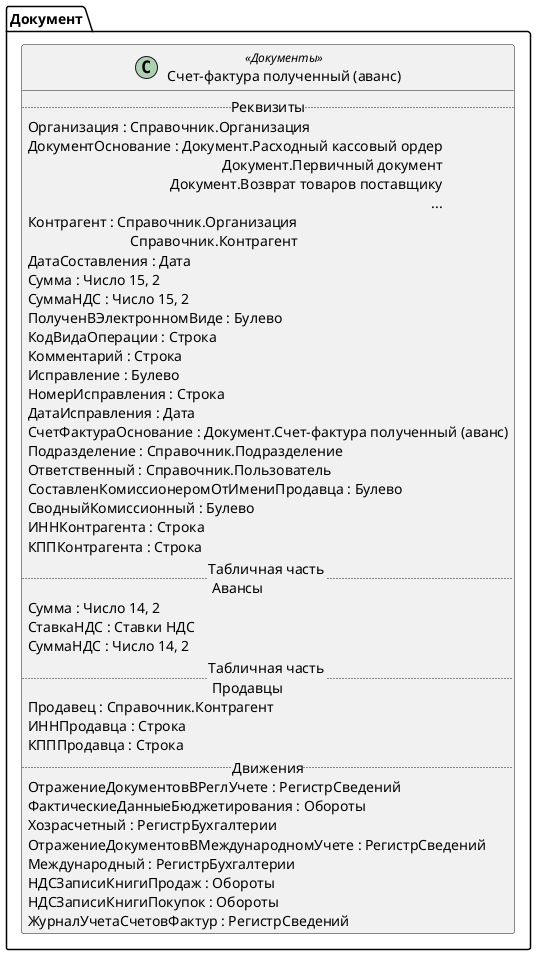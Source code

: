 ﻿@startuml СчетФактураПолученныйАванс
'!include templates.wsd
'..\include templates.wsd
class Документ.СчетФактураПолученныйАванс as "Счет-фактура полученный (аванс)" <<Документы>>
{
..Реквизиты..
Организация : Справочник.Организация
ДокументОснование : Документ.Расходный кассовый ордер\rДокумент.Первичный документ\rДокумент.Возврат товаров поставщику\r...
Контрагент : Справочник.Организация\rСправочник.Контрагент
ДатаСоставления : Дата
Сумма : Число 15, 2
СуммаНДС : Число 15, 2
ПолученВЭлектронномВиде : Булево
КодВидаОперации : Строка
Комментарий : Строка
Исправление : Булево
НомерИсправления : Строка
ДатаИсправления : Дата
СчетФактураОснование : Документ.Счет-фактура полученный (аванс)
Подразделение : Справочник.Подразделение
Ответственный : Справочник.Пользователь
СоставленКомиссионеромОтИмениПродавца : Булево
СводныйКомиссионный : Булево
ИННКонтрагента : Строка
КППКонтрагента : Строка
..Табличная часть \n Авансы..
Сумма : Число 14, 2
СтавкаНДС : Ставки НДС
СуммаНДС : Число 14, 2
..Табличная часть \n Продавцы..
Продавец : Справочник.Контрагент
ИННПродавца : Строка
КПППродавца : Строка
..Движения..
ОтражениеДокументовВРеглУчете : РегистрСведений
ФактическиеДанныеБюджетирования : Обороты
Хозрасчетный : РегистрБухгалтерии
ОтражениеДокументовВМеждународномУчете : РегистрСведений
Международный : РегистрБухгалтерии
НДСЗаписиКнигиПродаж : Обороты
НДСЗаписиКнигиПокупок : Обороты
ЖурналУчетаСчетовФактур : РегистрСведений
}
@enduml
